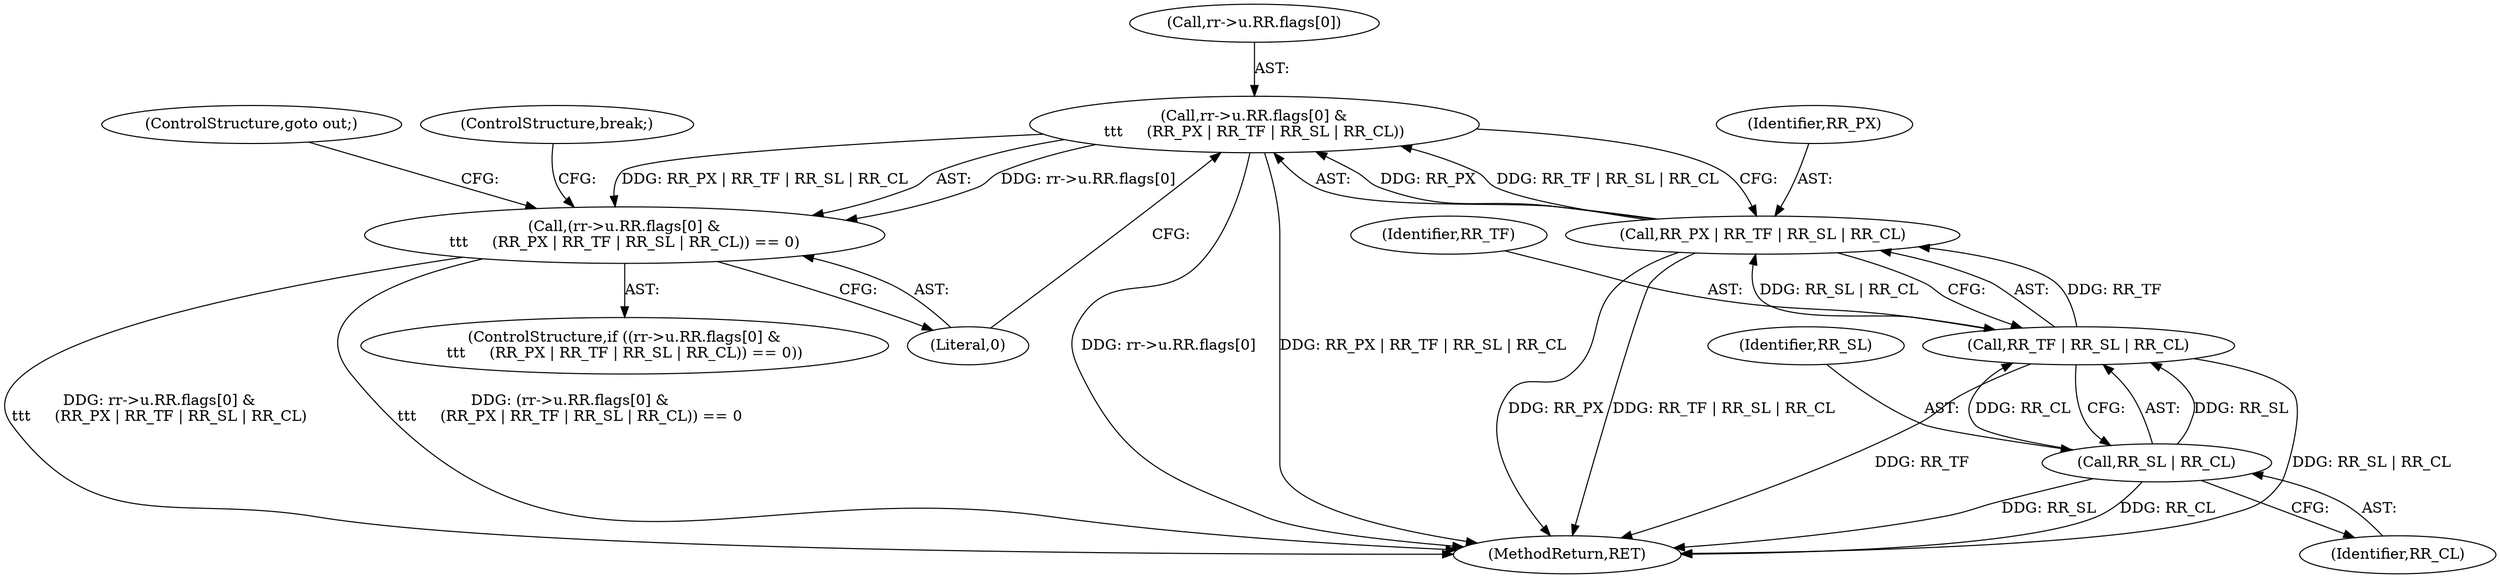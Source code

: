digraph "0_linux_410dd3cf4c9b36f27ed4542ee18b1af5e68645a4_2@array" {
"1000233" [label="(Call,rr->u.RR.flags[0] &\n\t\t\t     (RR_PX | RR_TF | RR_SL | RR_CL))"];
"1000243" [label="(Call,RR_PX | RR_TF | RR_SL | RR_CL)"];
"1000245" [label="(Call,RR_TF | RR_SL | RR_CL)"];
"1000247" [label="(Call,RR_SL | RR_CL)"];
"1000232" [label="(Call,(rr->u.RR.flags[0] &\n\t\t\t     (RR_PX | RR_TF | RR_SL | RR_CL)) == 0)"];
"1000249" [label="(Identifier,RR_CL)"];
"1000250" [label="(Literal,0)"];
"1000234" [label="(Call,rr->u.RR.flags[0])"];
"1000232" [label="(Call,(rr->u.RR.flags[0] &\n\t\t\t     (RR_PX | RR_TF | RR_SL | RR_CL)) == 0)"];
"1000243" [label="(Call,RR_PX | RR_TF | RR_SL | RR_CL)"];
"1000248" [label="(Identifier,RR_SL)"];
"1000982" [label="(MethodReturn,RET)"];
"1000251" [label="(ControlStructure,goto out;)"];
"1000245" [label="(Call,RR_TF | RR_SL | RR_CL)"];
"1000246" [label="(Identifier,RR_TF)"];
"1000247" [label="(Call,RR_SL | RR_CL)"];
"1000244" [label="(Identifier,RR_PX)"];
"1000233" [label="(Call,rr->u.RR.flags[0] &\n\t\t\t     (RR_PX | RR_TF | RR_SL | RR_CL))"];
"1000252" [label="(ControlStructure,break;)"];
"1000231" [label="(ControlStructure,if ((rr->u.RR.flags[0] &\n\t\t\t     (RR_PX | RR_TF | RR_SL | RR_CL)) == 0))"];
"1000233" -> "1000232"  [label="AST: "];
"1000233" -> "1000243"  [label="CFG: "];
"1000234" -> "1000233"  [label="AST: "];
"1000243" -> "1000233"  [label="AST: "];
"1000250" -> "1000233"  [label="CFG: "];
"1000233" -> "1000982"  [label="DDG: rr->u.RR.flags[0]"];
"1000233" -> "1000982"  [label="DDG: RR_PX | RR_TF | RR_SL | RR_CL"];
"1000233" -> "1000232"  [label="DDG: rr->u.RR.flags[0]"];
"1000233" -> "1000232"  [label="DDG: RR_PX | RR_TF | RR_SL | RR_CL"];
"1000243" -> "1000233"  [label="DDG: RR_PX"];
"1000243" -> "1000233"  [label="DDG: RR_TF | RR_SL | RR_CL"];
"1000243" -> "1000245"  [label="CFG: "];
"1000244" -> "1000243"  [label="AST: "];
"1000245" -> "1000243"  [label="AST: "];
"1000243" -> "1000982"  [label="DDG: RR_PX"];
"1000243" -> "1000982"  [label="DDG: RR_TF | RR_SL | RR_CL"];
"1000245" -> "1000243"  [label="DDG: RR_TF"];
"1000245" -> "1000243"  [label="DDG: RR_SL | RR_CL"];
"1000245" -> "1000247"  [label="CFG: "];
"1000246" -> "1000245"  [label="AST: "];
"1000247" -> "1000245"  [label="AST: "];
"1000245" -> "1000982"  [label="DDG: RR_TF"];
"1000245" -> "1000982"  [label="DDG: RR_SL | RR_CL"];
"1000247" -> "1000245"  [label="DDG: RR_SL"];
"1000247" -> "1000245"  [label="DDG: RR_CL"];
"1000247" -> "1000249"  [label="CFG: "];
"1000248" -> "1000247"  [label="AST: "];
"1000249" -> "1000247"  [label="AST: "];
"1000247" -> "1000982"  [label="DDG: RR_SL"];
"1000247" -> "1000982"  [label="DDG: RR_CL"];
"1000232" -> "1000231"  [label="AST: "];
"1000232" -> "1000250"  [label="CFG: "];
"1000250" -> "1000232"  [label="AST: "];
"1000251" -> "1000232"  [label="CFG: "];
"1000252" -> "1000232"  [label="CFG: "];
"1000232" -> "1000982"  [label="DDG: rr->u.RR.flags[0] &\n\t\t\t     (RR_PX | RR_TF | RR_SL | RR_CL)"];
"1000232" -> "1000982"  [label="DDG: (rr->u.RR.flags[0] &\n\t\t\t     (RR_PX | RR_TF | RR_SL | RR_CL)) == 0"];
}
